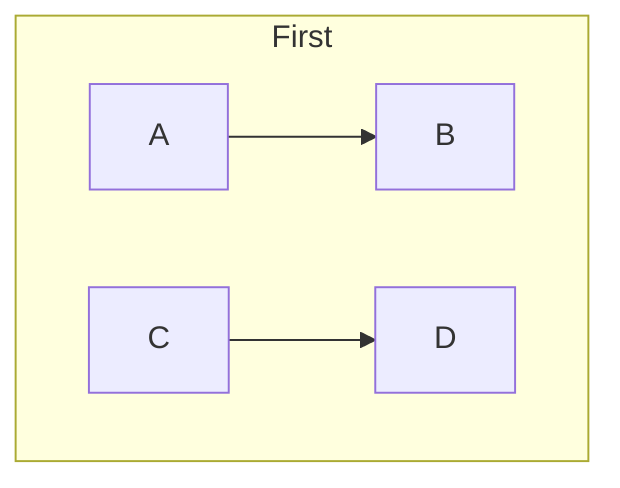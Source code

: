 flowchart TD
    subgraph same[First]
        A --> B
    end
    subgraph same[Second]
        C --> D
    end